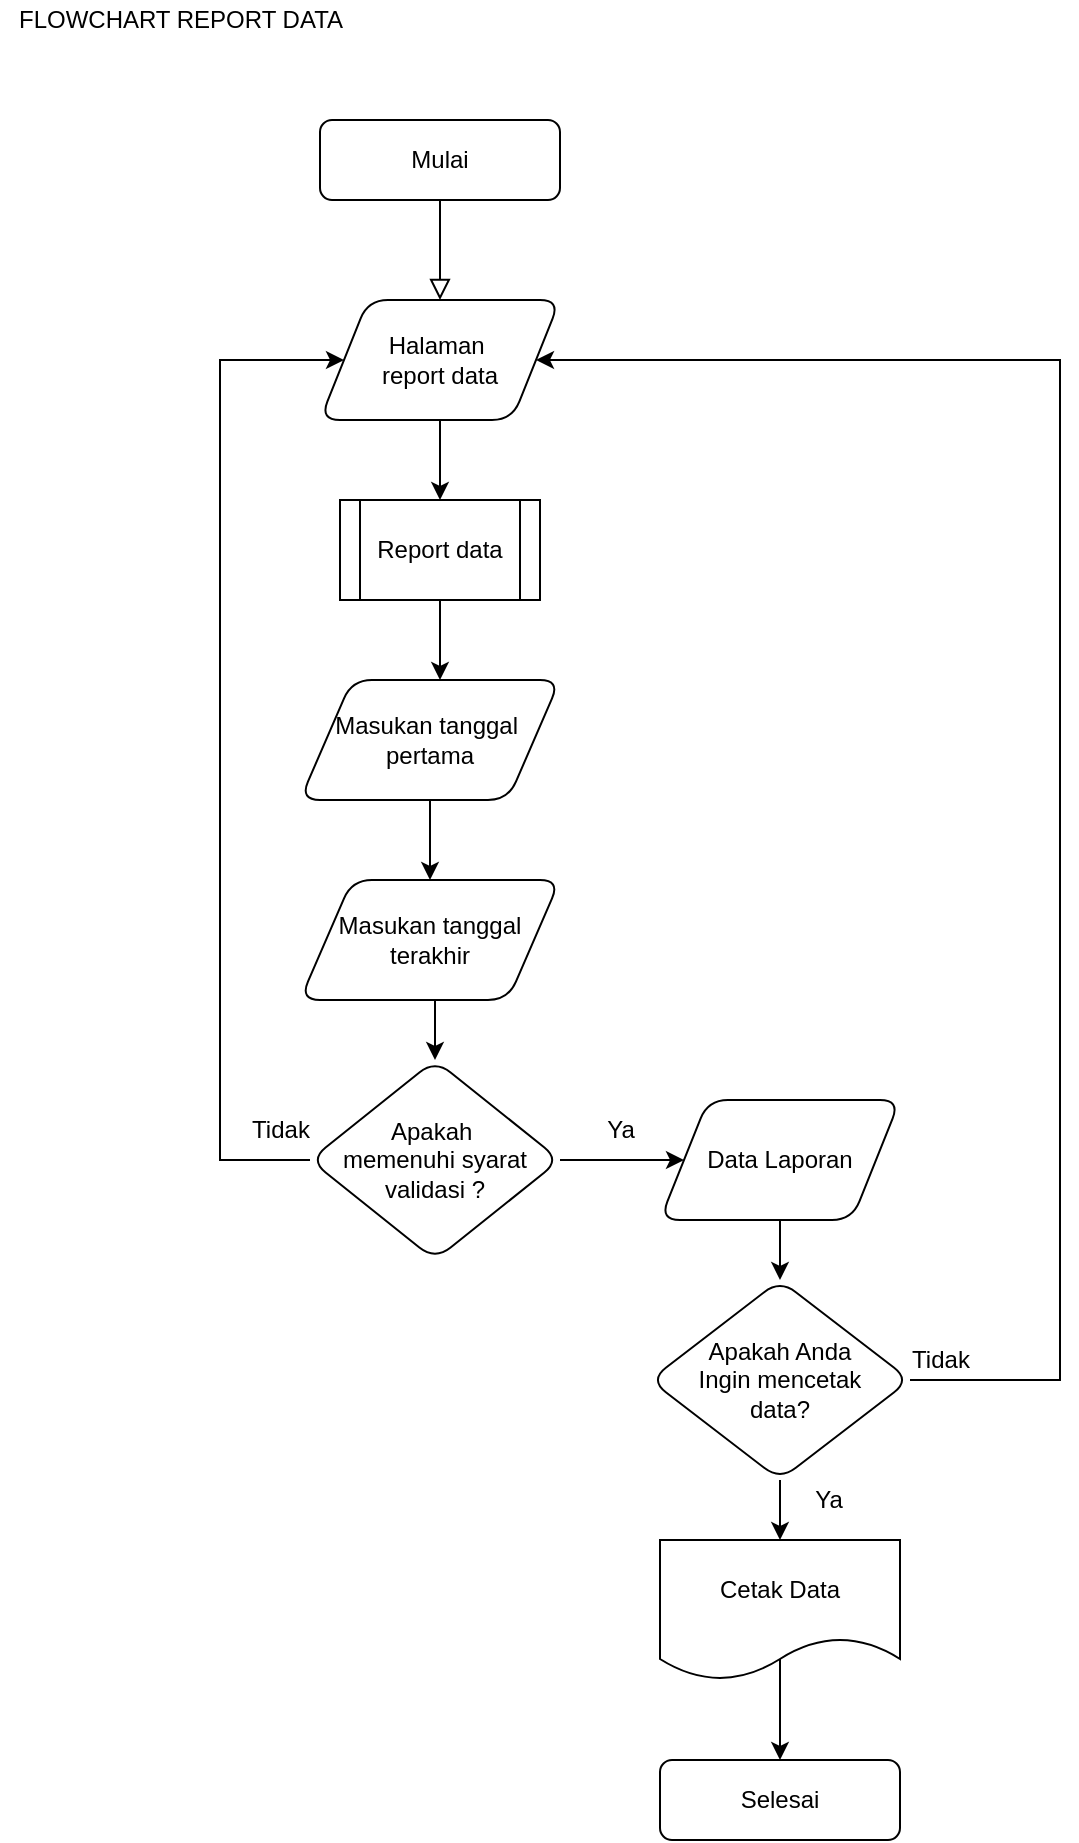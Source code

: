 <mxfile version="13.3.0" type="device"><diagram id="C5RBs43oDa-KdzZeNtuy" name="Page-1"><mxGraphModel dx="526" dy="316" grid="1" gridSize="10" guides="1" tooltips="1" connect="1" arrows="1" fold="1" page="1" pageScale="1" pageWidth="827" pageHeight="1169" background="#ffffff" math="0" shadow="0"><root><mxCell id="WIyWlLk6GJQsqaUBKTNV-0"/><mxCell id="WIyWlLk6GJQsqaUBKTNV-1" parent="WIyWlLk6GJQsqaUBKTNV-0"/><mxCell id="WIyWlLk6GJQsqaUBKTNV-2" value="" style="rounded=0;html=1;jettySize=auto;orthogonalLoop=1;fontSize=11;endArrow=block;endFill=0;endSize=8;strokeWidth=1;shadow=0;labelBackgroundColor=none;edgeStyle=orthogonalEdgeStyle;" parent="WIyWlLk6GJQsqaUBKTNV-1" source="WIyWlLk6GJQsqaUBKTNV-3" edge="1"><mxGeometry relative="1" as="geometry"><mxPoint x="220" y="170" as="targetPoint"/></mxGeometry></mxCell><mxCell id="WIyWlLk6GJQsqaUBKTNV-3" value="Mulai" style="rounded=1;whiteSpace=wrap;html=1;fontSize=12;glass=0;strokeWidth=1;shadow=0;" parent="WIyWlLk6GJQsqaUBKTNV-1" vertex="1"><mxGeometry x="160" y="80" width="120" height="40" as="geometry"/></mxCell><mxCell id="DXxFd80FrYeho0zXqih8-10" value="" style="edgeStyle=orthogonalEdgeStyle;rounded=0;orthogonalLoop=1;jettySize=auto;html=1;" parent="WIyWlLk6GJQsqaUBKTNV-1" source="DXxFd80FrYeho0zXqih8-0" target="DXxFd80FrYeho0zXqih8-9" edge="1"><mxGeometry relative="1" as="geometry"><Array as="points"><mxPoint x="220" y="240"/><mxPoint x="220" y="240"/></Array></mxGeometry></mxCell><mxCell id="DXxFd80FrYeho0zXqih8-0" value="Halaman&amp;nbsp;&lt;br&gt;report data" style="shape=parallelogram;perimeter=parallelogramPerimeter;whiteSpace=wrap;html=1;rounded=1;" parent="WIyWlLk6GJQsqaUBKTNV-1" vertex="1"><mxGeometry x="160" y="170" width="120" height="60" as="geometry"/></mxCell><mxCell id="DXxFd80FrYeho0zXqih8-12" style="edgeStyle=orthogonalEdgeStyle;rounded=0;orthogonalLoop=1;jettySize=auto;html=1;exitX=0.5;exitY=1;exitDx=0;exitDy=0;entryX=0.5;entryY=0;entryDx=0;entryDy=0;" parent="WIyWlLk6GJQsqaUBKTNV-1" source="DXxFd80FrYeho0zXqih8-5" target="DXxFd80FrYeho0zXqih8-8" edge="1"><mxGeometry relative="1" as="geometry"/></mxCell><mxCell id="DXxFd80FrYeho0zXqih8-5" value="Masukan tanggal&amp;nbsp;&lt;br&gt;pertama" style="shape=parallelogram;perimeter=parallelogramPerimeter;whiteSpace=wrap;html=1;rounded=1;" parent="WIyWlLk6GJQsqaUBKTNV-1" vertex="1"><mxGeometry x="150" y="360" width="130" height="60" as="geometry"/></mxCell><mxCell id="DXxFd80FrYeho0zXqih8-16" style="edgeStyle=orthogonalEdgeStyle;rounded=0;orthogonalLoop=1;jettySize=auto;html=1;exitX=1;exitY=0.5;exitDx=0;exitDy=0;" parent="WIyWlLk6GJQsqaUBKTNV-1" source="DXxFd80FrYeho0zXqih8-7" target="DXxFd80FrYeho0zXqih8-15" edge="1"><mxGeometry relative="1" as="geometry"/></mxCell><mxCell id="DXxFd80FrYeho0zXqih8-32" style="edgeStyle=orthogonalEdgeStyle;rounded=0;orthogonalLoop=1;jettySize=auto;html=1;entryX=0;entryY=0.5;entryDx=0;entryDy=0;" parent="WIyWlLk6GJQsqaUBKTNV-1" source="DXxFd80FrYeho0zXqih8-7" target="DXxFd80FrYeho0zXqih8-0" edge="1"><mxGeometry relative="1" as="geometry"><mxPoint x="120" y="210" as="targetPoint"/><Array as="points"><mxPoint x="110" y="600"/><mxPoint x="110" y="200"/></Array></mxGeometry></mxCell><mxCell id="DXxFd80FrYeho0zXqih8-7" value="Apakah&amp;nbsp;&lt;br&gt;memenuhi syarat&lt;br&gt;validasi ?" style="rhombus;whiteSpace=wrap;html=1;rounded=1;" parent="WIyWlLk6GJQsqaUBKTNV-1" vertex="1"><mxGeometry x="155" y="550" width="125" height="100" as="geometry"/></mxCell><mxCell id="DXxFd80FrYeho0zXqih8-14" style="edgeStyle=orthogonalEdgeStyle;rounded=0;orthogonalLoop=1;jettySize=auto;html=1;exitX=0.5;exitY=1;exitDx=0;exitDy=0;entryX=0.5;entryY=0;entryDx=0;entryDy=0;" parent="WIyWlLk6GJQsqaUBKTNV-1" source="DXxFd80FrYeho0zXqih8-8" target="DXxFd80FrYeho0zXqih8-7" edge="1"><mxGeometry relative="1" as="geometry"/></mxCell><mxCell id="DXxFd80FrYeho0zXqih8-8" value="Masukan tanggal&lt;br&gt;terakhir" style="shape=parallelogram;perimeter=parallelogramPerimeter;whiteSpace=wrap;html=1;rounded=1;" parent="WIyWlLk6GJQsqaUBKTNV-1" vertex="1"><mxGeometry x="150" y="460" width="130" height="60" as="geometry"/></mxCell><mxCell id="DXxFd80FrYeho0zXqih8-11" value="" style="edgeStyle=orthogonalEdgeStyle;rounded=0;orthogonalLoop=1;jettySize=auto;html=1;" parent="WIyWlLk6GJQsqaUBKTNV-1" source="DXxFd80FrYeho0zXqih8-9" target="DXxFd80FrYeho0zXqih8-5" edge="1"><mxGeometry relative="1" as="geometry"><Array as="points"><mxPoint x="220" y="340"/><mxPoint x="220" y="340"/></Array></mxGeometry></mxCell><mxCell id="DXxFd80FrYeho0zXqih8-9" value="Report data" style="shape=process;whiteSpace=wrap;html=1;backgroundOutline=1;" parent="WIyWlLk6GJQsqaUBKTNV-1" vertex="1"><mxGeometry x="170" y="270" width="100" height="50" as="geometry"/></mxCell><mxCell id="DXxFd80FrYeho0zXqih8-23" value="" style="edgeStyle=orthogonalEdgeStyle;rounded=0;orthogonalLoop=1;jettySize=auto;html=1;" parent="WIyWlLk6GJQsqaUBKTNV-1" source="DXxFd80FrYeho0zXqih8-15" target="DXxFd80FrYeho0zXqih8-22" edge="1"><mxGeometry relative="1" as="geometry"/></mxCell><mxCell id="DXxFd80FrYeho0zXqih8-15" value="Data Laporan" style="shape=parallelogram;perimeter=parallelogramPerimeter;whiteSpace=wrap;html=1;rounded=1;" parent="WIyWlLk6GJQsqaUBKTNV-1" vertex="1"><mxGeometry x="330" y="570" width="120" height="60" as="geometry"/></mxCell><mxCell id="DXxFd80FrYeho0zXqih8-17" value="Ya" style="text;html=1;resizable=0;autosize=1;align=center;verticalAlign=middle;points=[];fillColor=none;strokeColor=none;rounded=0;" parent="WIyWlLk6GJQsqaUBKTNV-1" vertex="1"><mxGeometry x="295" y="575" width="30" height="20" as="geometry"/></mxCell><mxCell id="DXxFd80FrYeho0zXqih8-26" style="edgeStyle=orthogonalEdgeStyle;rounded=0;orthogonalLoop=1;jettySize=auto;html=1;exitX=0.5;exitY=1;exitDx=0;exitDy=0;entryX=0.5;entryY=0;entryDx=0;entryDy=0;" parent="WIyWlLk6GJQsqaUBKTNV-1" source="DXxFd80FrYeho0zXqih8-22" target="DXxFd80FrYeho0zXqih8-25" edge="1"><mxGeometry relative="1" as="geometry"/></mxCell><mxCell id="DXxFd80FrYeho0zXqih8-28" style="edgeStyle=orthogonalEdgeStyle;rounded=0;orthogonalLoop=1;jettySize=auto;html=1;entryX=1;entryY=0.5;entryDx=0;entryDy=0;" parent="WIyWlLk6GJQsqaUBKTNV-1" source="DXxFd80FrYeho0zXqih8-22" target="DXxFd80FrYeho0zXqih8-0" edge="1"><mxGeometry relative="1" as="geometry"><Array as="points"><mxPoint x="530" y="710"/><mxPoint x="530" y="200"/></Array></mxGeometry></mxCell><mxCell id="DXxFd80FrYeho0zXqih8-22" value="Apakah Anda&lt;br&gt;Ingin mencetak&lt;br&gt;data?" style="rhombus;whiteSpace=wrap;html=1;rounded=1;" parent="WIyWlLk6GJQsqaUBKTNV-1" vertex="1"><mxGeometry x="325" y="660" width="130" height="100" as="geometry"/></mxCell><mxCell id="rKVccWaUiwd2fNcJGysC-1" style="edgeStyle=orthogonalEdgeStyle;rounded=0;orthogonalLoop=1;jettySize=auto;html=1;entryX=0.5;entryY=0;entryDx=0;entryDy=0;exitX=0.5;exitY=0.843;exitDx=0;exitDy=0;exitPerimeter=0;" edge="1" parent="WIyWlLk6GJQsqaUBKTNV-1" source="DXxFd80FrYeho0zXqih8-25" target="rKVccWaUiwd2fNcJGysC-0"><mxGeometry relative="1" as="geometry"/></mxCell><mxCell id="DXxFd80FrYeho0zXqih8-25" value="Cetak Data" style="shape=document;whiteSpace=wrap;html=1;boundedLbl=1;rounded=1;" parent="WIyWlLk6GJQsqaUBKTNV-1" vertex="1"><mxGeometry x="330" y="790" width="120" height="70" as="geometry"/></mxCell><mxCell id="DXxFd80FrYeho0zXqih8-27" value="Ya" style="text;html=1;resizable=0;autosize=1;align=center;verticalAlign=middle;points=[];fillColor=none;strokeColor=none;rounded=0;" parent="WIyWlLk6GJQsqaUBKTNV-1" vertex="1"><mxGeometry x="399" y="760" width="30" height="20" as="geometry"/></mxCell><mxCell id="DXxFd80FrYeho0zXqih8-29" value="Tidak" style="text;html=1;resizable=0;autosize=1;align=center;verticalAlign=middle;points=[];fillColor=none;strokeColor=none;rounded=0;" parent="WIyWlLk6GJQsqaUBKTNV-1" vertex="1"><mxGeometry x="450" y="690" width="40" height="20" as="geometry"/></mxCell><mxCell id="DXxFd80FrYeho0zXqih8-30" value="Tidak" style="text;html=1;resizable=0;autosize=1;align=center;verticalAlign=middle;points=[];fillColor=none;strokeColor=none;rounded=0;" parent="WIyWlLk6GJQsqaUBKTNV-1" vertex="1"><mxGeometry x="120" y="575" width="40" height="20" as="geometry"/></mxCell><mxCell id="DXxFd80FrYeho0zXqih8-33" value="FLOWCHART REPORT DATA" style="text;html=1;resizable=0;autosize=1;align=center;verticalAlign=middle;points=[];fillColor=none;strokeColor=none;rounded=0;" parent="WIyWlLk6GJQsqaUBKTNV-1" vertex="1"><mxGeometry y="20" width="180" height="20" as="geometry"/></mxCell><mxCell id="rKVccWaUiwd2fNcJGysC-0" value="Selesai" style="rounded=1;whiteSpace=wrap;html=1;" vertex="1" parent="WIyWlLk6GJQsqaUBKTNV-1"><mxGeometry x="330" y="900" width="120" height="40" as="geometry"/></mxCell></root></mxGraphModel></diagram></mxfile>
